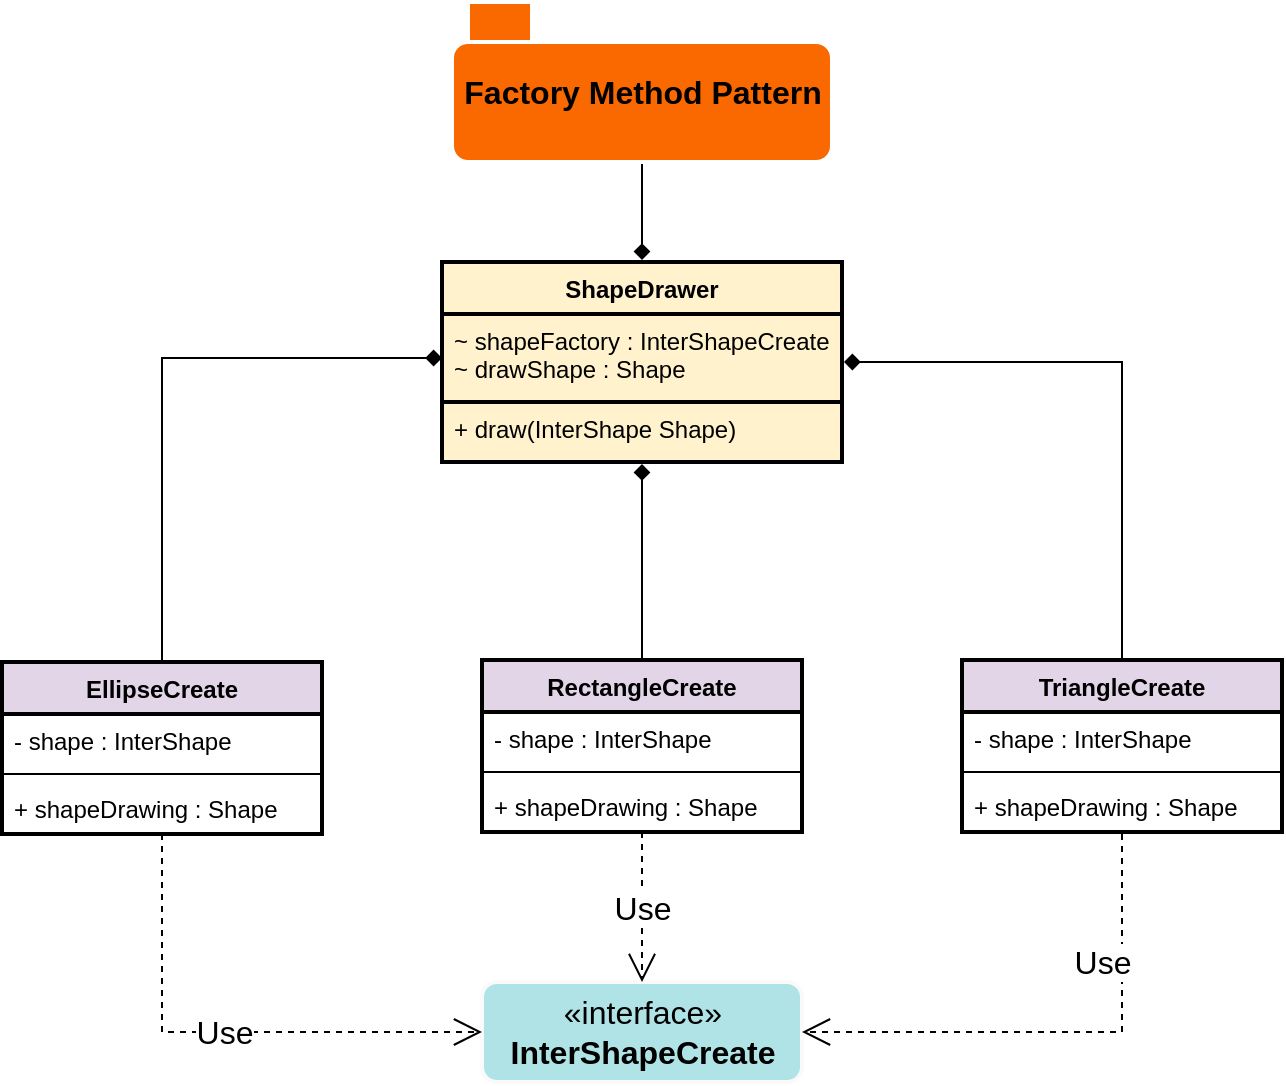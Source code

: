 <mxfile version="20.8.16" type="device"><diagram name="Page-1" id="P6FLpzl1PfcrCczaD4rd"><mxGraphModel dx="1434" dy="836" grid="1" gridSize="10" guides="1" tooltips="1" connect="1" arrows="1" fold="1" page="1" pageScale="1" pageWidth="850" pageHeight="1100" math="0" shadow="0"><root><mxCell id="0"/><mxCell id="1" parent="0"/><mxCell id="QvbqmNyNVp7bgrdxwA8O-31" style="edgeStyle=orthogonalEdgeStyle;rounded=0;orthogonalLoop=1;jettySize=auto;html=1;exitX=0.5;exitY=1;exitDx=0;exitDy=0;exitPerimeter=0;entryX=0.5;entryY=0;entryDx=0;entryDy=0;endArrow=diamond;endFill=1;" parent="1" source="QvbqmNyNVp7bgrdxwA8O-24" target="QvbqmNyNVp7bgrdxwA8O-26" edge="1"><mxGeometry relative="1" as="geometry"/></mxCell><mxCell id="QvbqmNyNVp7bgrdxwA8O-24" value="&lt;font style=&quot;font-size: 16px;&quot;&gt;Factory Method Pattern&lt;/font&gt;" style="shape=folder;fontStyle=1;spacingTop=10;tabWidth=40;tabHeight=20;tabPosition=left;html=1;rounded=1;shadow=0;glass=1;strokeColor=#ffffff;strokeWidth=2;fillColor=#fa6800;fontColor=#000000;gradientColor=none;fillStyle=solid;" parent="1" vertex="1"><mxGeometry x="305" y="30" width="190" height="80" as="geometry"/></mxCell><mxCell id="QvbqmNyNVp7bgrdxwA8O-26" value="ShapeDrawer" style="swimlane;fontStyle=1;align=center;verticalAlign=top;childLayout=stackLayout;horizontal=1;startSize=26;horizontalStack=0;resizeParent=1;resizeParentMax=0;resizeLast=0;collapsible=1;marginBottom=0;rounded=0;shadow=0;glass=0;sketch=0;strokeColor=#000000;strokeWidth=2;swimlaneLine=1;perimeterSpacing=1;fillColor=#fff2cc;" parent="1" vertex="1"><mxGeometry x="300" y="160" width="200" height="100" as="geometry"/></mxCell><mxCell id="QvbqmNyNVp7bgrdxwA8O-27" value="~ shapeFactory : InterShapeCreate&#10;~ drawShape : Shape" style="text;strokeColor=#000000;fillColor=#fff2cc;align=left;verticalAlign=top;spacingLeft=4;spacingRight=4;overflow=hidden;rotatable=0;points=[[0,0.5],[1,0.5]];portConstraint=eastwest;strokeWidth=2;" parent="QvbqmNyNVp7bgrdxwA8O-26" vertex="1"><mxGeometry y="26" width="200" height="44" as="geometry"/></mxCell><mxCell id="QvbqmNyNVp7bgrdxwA8O-29" value="+ draw(InterShape Shape)" style="text;strokeColor=#000000;fillColor=#fff2cc;align=left;verticalAlign=top;spacingLeft=4;spacingRight=4;overflow=hidden;rotatable=0;points=[[0,0.5],[1,0.5]];portConstraint=eastwest;strokeWidth=2;" parent="QvbqmNyNVp7bgrdxwA8O-26" vertex="1"><mxGeometry y="70" width="200" height="30" as="geometry"/></mxCell><mxCell id="QvbqmNyNVp7bgrdxwA8O-46" style="edgeStyle=orthogonalEdgeStyle;rounded=0;orthogonalLoop=1;jettySize=auto;html=1;exitX=0.5;exitY=0;exitDx=0;exitDy=0;entryX=0;entryY=0.5;entryDx=0;entryDy=0;fontSize=12;endArrow=diamond;endFill=1;" parent="1" source="QvbqmNyNVp7bgrdxwA8O-34" target="QvbqmNyNVp7bgrdxwA8O-27" edge="1"><mxGeometry relative="1" as="geometry"/></mxCell><mxCell id="QvbqmNyNVp7bgrdxwA8O-34" value="EllipseCreate" style="swimlane;fontStyle=1;align=center;verticalAlign=top;childLayout=stackLayout;horizontal=1;startSize=26;horizontalStack=0;resizeParent=1;resizeParentMax=0;resizeLast=0;collapsible=1;marginBottom=0;rounded=0;shadow=0;glass=0;sketch=0;fillStyle=solid;strokeColor=#000000;strokeWidth=2;fontSize=12;fillColor=#e1d5e7;" parent="1" vertex="1"><mxGeometry x="80" y="360" width="160" height="86" as="geometry"/></mxCell><mxCell id="QvbqmNyNVp7bgrdxwA8O-35" value="- shape : InterShape" style="text;strokeColor=none;fillColor=none;align=left;verticalAlign=top;spacingLeft=4;spacingRight=4;overflow=hidden;rotatable=0;points=[[0,0.5],[1,0.5]];portConstraint=eastwest;fontSize=12;" parent="QvbqmNyNVp7bgrdxwA8O-34" vertex="1"><mxGeometry y="26" width="160" height="26" as="geometry"/></mxCell><mxCell id="QvbqmNyNVp7bgrdxwA8O-36" value="" style="line;strokeWidth=1;fillColor=none;align=left;verticalAlign=middle;spacingTop=-1;spacingLeft=3;spacingRight=3;rotatable=0;labelPosition=right;points=[];portConstraint=eastwest;strokeColor=inherit;rounded=0;shadow=0;glass=0;sketch=0;fillStyle=solid;fontSize=12;" parent="QvbqmNyNVp7bgrdxwA8O-34" vertex="1"><mxGeometry y="52" width="160" height="8" as="geometry"/></mxCell><mxCell id="QvbqmNyNVp7bgrdxwA8O-37" value="+ shapeDrawing : Shape" style="text;strokeColor=none;fillColor=none;align=left;verticalAlign=top;spacingLeft=4;spacingRight=4;overflow=hidden;rotatable=0;points=[[0,0.5],[1,0.5]];portConstraint=eastwest;fontSize=12;" parent="QvbqmNyNVp7bgrdxwA8O-34" vertex="1"><mxGeometry y="60" width="160" height="26" as="geometry"/></mxCell><mxCell id="QvbqmNyNVp7bgrdxwA8O-47" style="edgeStyle=orthogonalEdgeStyle;rounded=0;orthogonalLoop=1;jettySize=auto;html=1;exitX=0.5;exitY=0;exitDx=0;exitDy=0;entryX=0.5;entryY=1;entryDx=0;entryDy=0;fontSize=12;endArrow=diamond;endFill=1;" parent="1" source="QvbqmNyNVp7bgrdxwA8O-38" target="QvbqmNyNVp7bgrdxwA8O-26" edge="1"><mxGeometry relative="1" as="geometry"/></mxCell><mxCell id="QvbqmNyNVp7bgrdxwA8O-38" value="RectangleCreate" style="swimlane;fontStyle=1;align=center;verticalAlign=top;childLayout=stackLayout;horizontal=1;startSize=26;horizontalStack=0;resizeParent=1;resizeParentMax=0;resizeLast=0;collapsible=1;marginBottom=0;rounded=0;shadow=0;glass=0;sketch=0;fillStyle=solid;strokeColor=#000000;strokeWidth=2;fontSize=12;fillColor=#e1d5e7;" parent="1" vertex="1"><mxGeometry x="320" y="359" width="160" height="86" as="geometry"/></mxCell><mxCell id="QvbqmNyNVp7bgrdxwA8O-39" value="- shape : InterShape" style="text;strokeColor=none;fillColor=none;align=left;verticalAlign=top;spacingLeft=4;spacingRight=4;overflow=hidden;rotatable=0;points=[[0,0.5],[1,0.5]];portConstraint=eastwest;fontSize=12;" parent="QvbqmNyNVp7bgrdxwA8O-38" vertex="1"><mxGeometry y="26" width="160" height="26" as="geometry"/></mxCell><mxCell id="QvbqmNyNVp7bgrdxwA8O-40" value="" style="line;strokeWidth=1;fillColor=none;align=left;verticalAlign=middle;spacingTop=-1;spacingLeft=3;spacingRight=3;rotatable=0;labelPosition=right;points=[];portConstraint=eastwest;strokeColor=inherit;rounded=0;shadow=0;glass=0;sketch=0;fillStyle=solid;fontSize=12;" parent="QvbqmNyNVp7bgrdxwA8O-38" vertex="1"><mxGeometry y="52" width="160" height="8" as="geometry"/></mxCell><mxCell id="QvbqmNyNVp7bgrdxwA8O-41" value="+ shapeDrawing : Shape" style="text;strokeColor=none;fillColor=none;align=left;verticalAlign=top;spacingLeft=4;spacingRight=4;overflow=hidden;rotatable=0;points=[[0,0.5],[1,0.5]];portConstraint=eastwest;fontSize=12;" parent="QvbqmNyNVp7bgrdxwA8O-38" vertex="1"><mxGeometry y="60" width="160" height="26" as="geometry"/></mxCell><mxCell id="QvbqmNyNVp7bgrdxwA8O-48" style="edgeStyle=orthogonalEdgeStyle;rounded=0;orthogonalLoop=1;jettySize=auto;html=1;exitX=0.5;exitY=0;exitDx=0;exitDy=0;entryX=1;entryY=0.5;entryDx=0;entryDy=0;fontSize=12;endArrow=diamond;endFill=1;" parent="1" source="QvbqmNyNVp7bgrdxwA8O-42" target="QvbqmNyNVp7bgrdxwA8O-26" edge="1"><mxGeometry relative="1" as="geometry"/></mxCell><mxCell id="QvbqmNyNVp7bgrdxwA8O-42" value="TriangleCreate" style="swimlane;fontStyle=1;align=center;verticalAlign=top;childLayout=stackLayout;horizontal=1;startSize=26;horizontalStack=0;resizeParent=1;resizeParentMax=0;resizeLast=0;collapsible=1;marginBottom=0;rounded=0;shadow=0;glass=0;sketch=0;fillStyle=solid;strokeColor=#000000;strokeWidth=2;fontSize=12;fillColor=#e1d5e7;" parent="1" vertex="1"><mxGeometry x="560" y="359" width="160" height="86" as="geometry"/></mxCell><mxCell id="QvbqmNyNVp7bgrdxwA8O-43" value="- shape : InterShape" style="text;strokeColor=none;fillColor=none;align=left;verticalAlign=top;spacingLeft=4;spacingRight=4;overflow=hidden;rotatable=0;points=[[0,0.5],[1,0.5]];portConstraint=eastwest;fontSize=12;" parent="QvbqmNyNVp7bgrdxwA8O-42" vertex="1"><mxGeometry y="26" width="160" height="26" as="geometry"/></mxCell><mxCell id="QvbqmNyNVp7bgrdxwA8O-44" value="" style="line;strokeWidth=1;fillColor=none;align=left;verticalAlign=middle;spacingTop=-1;spacingLeft=3;spacingRight=3;rotatable=0;labelPosition=right;points=[];portConstraint=eastwest;strokeColor=inherit;rounded=0;shadow=0;glass=0;sketch=0;fillStyle=solid;fontSize=12;" parent="QvbqmNyNVp7bgrdxwA8O-42" vertex="1"><mxGeometry y="52" width="160" height="8" as="geometry"/></mxCell><mxCell id="QvbqmNyNVp7bgrdxwA8O-45" value="+ shapeDrawing : Shape" style="text;strokeColor=none;fillColor=none;align=left;verticalAlign=top;spacingLeft=4;spacingRight=4;overflow=hidden;rotatable=0;points=[[0,0.5],[1,0.5]];portConstraint=eastwest;fontSize=12;" parent="QvbqmNyNVp7bgrdxwA8O-42" vertex="1"><mxGeometry y="60" width="160" height="26" as="geometry"/></mxCell><mxCell id="QvbqmNyNVp7bgrdxwA8O-49" value="«interface»&lt;br style=&quot;font-size: 16px;&quot;&gt;&lt;b style=&quot;font-size: 16px;&quot;&gt;InterShapeCreate&lt;/b&gt;" style="html=1;rounded=1;shadow=0;glass=0;sketch=0;fillStyle=solid;strokeWidth=2;fontSize=16;fillColor=#b0e3e6;strokeColor=#fafafa;" parent="1" vertex="1"><mxGeometry x="320" y="520" width="160" height="50" as="geometry"/></mxCell><mxCell id="QvbqmNyNVp7bgrdxwA8O-56" value="Use" style="endArrow=open;endSize=12;dashed=1;html=1;rounded=0;strokeColor=default;fontSize=16;exitX=0.5;exitY=1;exitDx=0;exitDy=0;exitPerimeter=0;entryX=0;entryY=0.5;entryDx=0;entryDy=0;" parent="1" source="QvbqmNyNVp7bgrdxwA8O-37" target="QvbqmNyNVp7bgrdxwA8O-49" edge="1"><mxGeometry width="160" relative="1" as="geometry"><mxPoint x="340" y="390" as="sourcePoint"/><mxPoint x="500" y="390" as="targetPoint"/><Array as="points"><mxPoint x="160" y="545"/></Array></mxGeometry></mxCell><mxCell id="QvbqmNyNVp7bgrdxwA8O-57" value="Use" style="endArrow=open;endSize=12;dashed=1;html=1;rounded=0;strokeColor=default;fontSize=16;entryX=0.5;entryY=0;entryDx=0;entryDy=0;" parent="1" source="QvbqmNyNVp7bgrdxwA8O-41" target="QvbqmNyNVp7bgrdxwA8O-49" edge="1"><mxGeometry width="160" relative="1" as="geometry"><mxPoint x="340" y="390" as="sourcePoint"/><mxPoint x="500" y="390" as="targetPoint"/></mxGeometry></mxCell><mxCell id="QvbqmNyNVp7bgrdxwA8O-58" value="Use" style="endArrow=open;endSize=12;dashed=1;html=1;rounded=0;strokeColor=default;fontSize=16;entryX=1;entryY=0.5;entryDx=0;entryDy=0;exitX=0.5;exitY=1.038;exitDx=0;exitDy=0;exitPerimeter=0;" parent="1" source="QvbqmNyNVp7bgrdxwA8O-45" target="QvbqmNyNVp7bgrdxwA8O-49" edge="1"><mxGeometry x="-0.506" y="-10" width="160" relative="1" as="geometry"><mxPoint x="340" y="390" as="sourcePoint"/><mxPoint x="500" y="390" as="targetPoint"/><Array as="points"><mxPoint x="640" y="545"/></Array><mxPoint as="offset"/></mxGeometry></mxCell></root></mxGraphModel></diagram></mxfile>